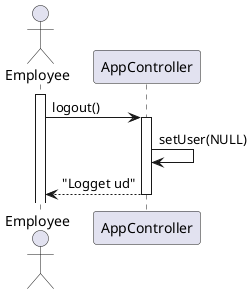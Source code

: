 @startuml Logout
actor "Employee" as em
participant "AppController" as app

activate em
em -> app : logout()
activate app
app -> app : setUser(NULL)
app --> em : "Logget ud"
deactivate app
@enduml